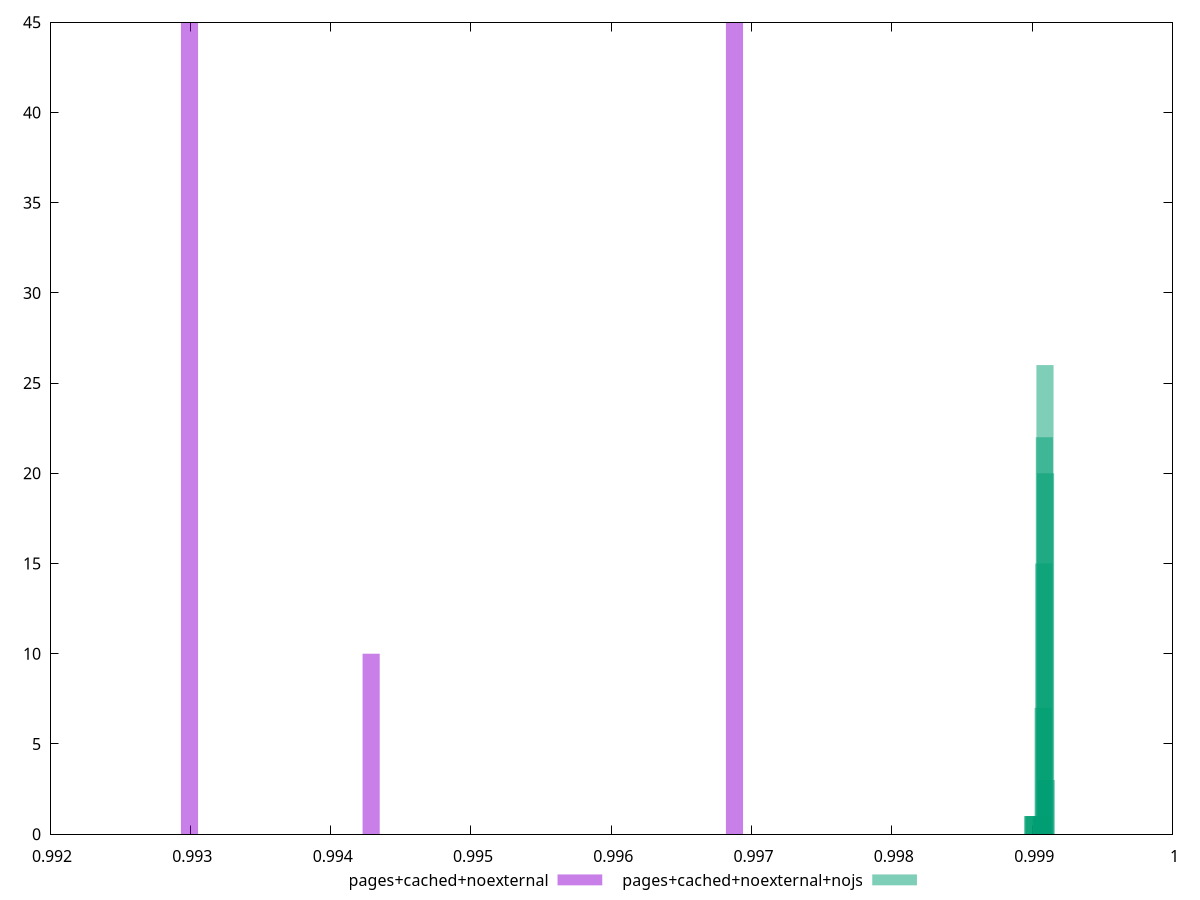 $_pagesCachedNoexternal <<EOF
0.9968781518956439 45
0.9929942110441025 45
0.9942888579946163 10
EOF
$_pagesCachedNoexternalNojs <<EOF
0.9990867349676577 22
0.9990691517585172 1
0.9990911307699427 26
0.9990999223745131 3
0.9990779433630874 7
0.9990735475608022 1
0.9990955265722279 20
0.9990823391653725 15
0.9990076105265254 1
0.9990120063288105 1
0.9990032147242403 1
0.9990164021310957 1
0.999064755956232 1
EOF
set key outside below
set terminal pngcairo
set output "report_00004_2020-11-02T20-21-41.718Z/first-cpu-idle/first-cpu-idle_pages+cached+noexternal_pages+cached+noexternal+nojs+hist.png"
set boxwidth 0.00012211422660821203
set style fill transparent solid 0.5 noborder
set yrange [0:45]
plot $_pagesCachedNoexternal title "pages+cached+noexternal" with boxes ,$_pagesCachedNoexternalNojs title "pages+cached+noexternal+nojs" with boxes ,